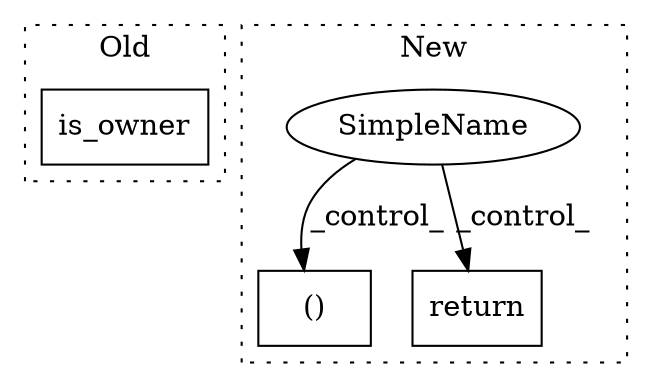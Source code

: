 digraph G {
subgraph cluster0 {
1 [label="is_owner" a="32" s="6062,6086" l="9,1" shape="box"];
label = "Old";
style="dotted";
}
subgraph cluster1 {
2 [label="()" a="106" s="7413" l="93" shape="box"];
3 [label="SimpleName" a="42" s="" l="" shape="ellipse"];
4 [label="return" a="41" s="7220" l="14" shape="box"];
label = "New";
style="dotted";
}
3 -> 2 [label="_control_"];
3 -> 4 [label="_control_"];
}